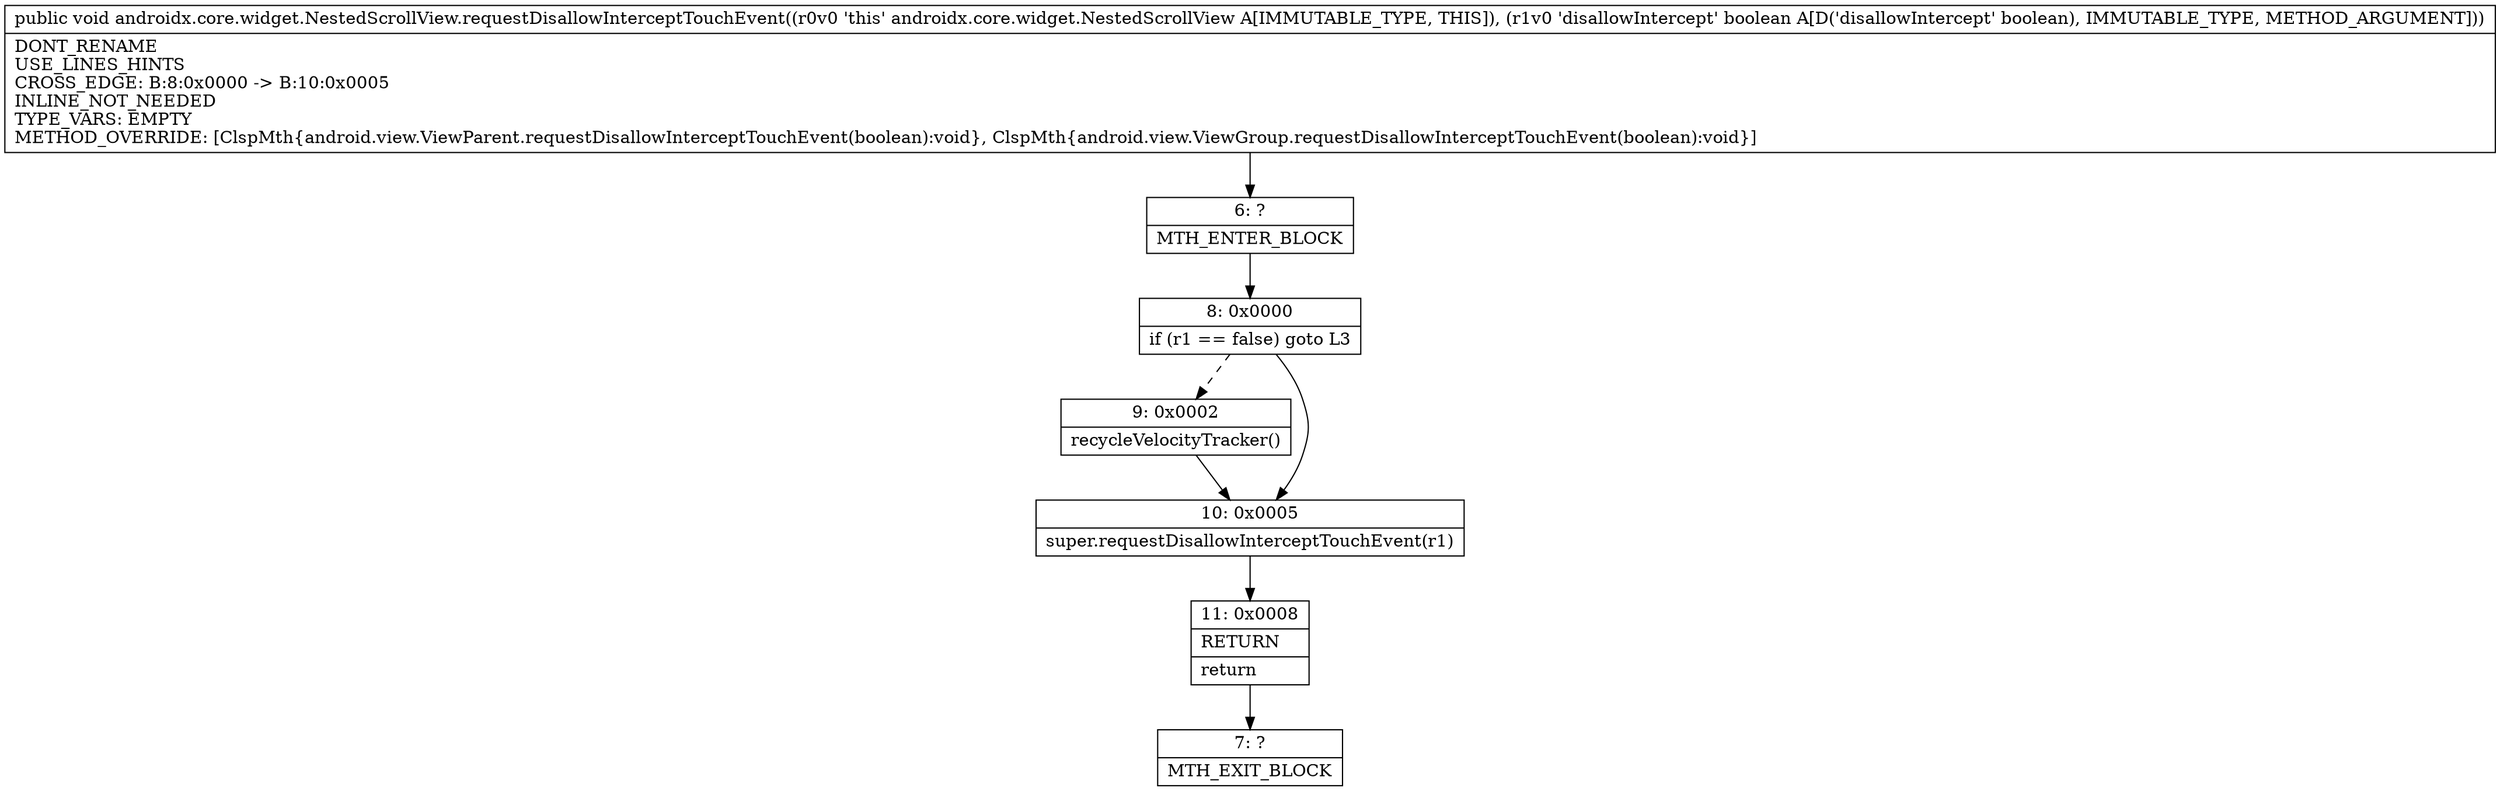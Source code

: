 digraph "CFG forandroidx.core.widget.NestedScrollView.requestDisallowInterceptTouchEvent(Z)V" {
Node_6 [shape=record,label="{6\:\ ?|MTH_ENTER_BLOCK\l}"];
Node_8 [shape=record,label="{8\:\ 0x0000|if (r1 == false) goto L3\l}"];
Node_9 [shape=record,label="{9\:\ 0x0002|recycleVelocityTracker()\l}"];
Node_10 [shape=record,label="{10\:\ 0x0005|super.requestDisallowInterceptTouchEvent(r1)\l}"];
Node_11 [shape=record,label="{11\:\ 0x0008|RETURN\l|return\l}"];
Node_7 [shape=record,label="{7\:\ ?|MTH_EXIT_BLOCK\l}"];
MethodNode[shape=record,label="{public void androidx.core.widget.NestedScrollView.requestDisallowInterceptTouchEvent((r0v0 'this' androidx.core.widget.NestedScrollView A[IMMUTABLE_TYPE, THIS]), (r1v0 'disallowIntercept' boolean A[D('disallowIntercept' boolean), IMMUTABLE_TYPE, METHOD_ARGUMENT]))  | DONT_RENAME\lUSE_LINES_HINTS\lCROSS_EDGE: B:8:0x0000 \-\> B:10:0x0005\lINLINE_NOT_NEEDED\lTYPE_VARS: EMPTY\lMETHOD_OVERRIDE: [ClspMth\{android.view.ViewParent.requestDisallowInterceptTouchEvent(boolean):void\}, ClspMth\{android.view.ViewGroup.requestDisallowInterceptTouchEvent(boolean):void\}]\l}"];
MethodNode -> Node_6;Node_6 -> Node_8;
Node_8 -> Node_9[style=dashed];
Node_8 -> Node_10;
Node_9 -> Node_10;
Node_10 -> Node_11;
Node_11 -> Node_7;
}

